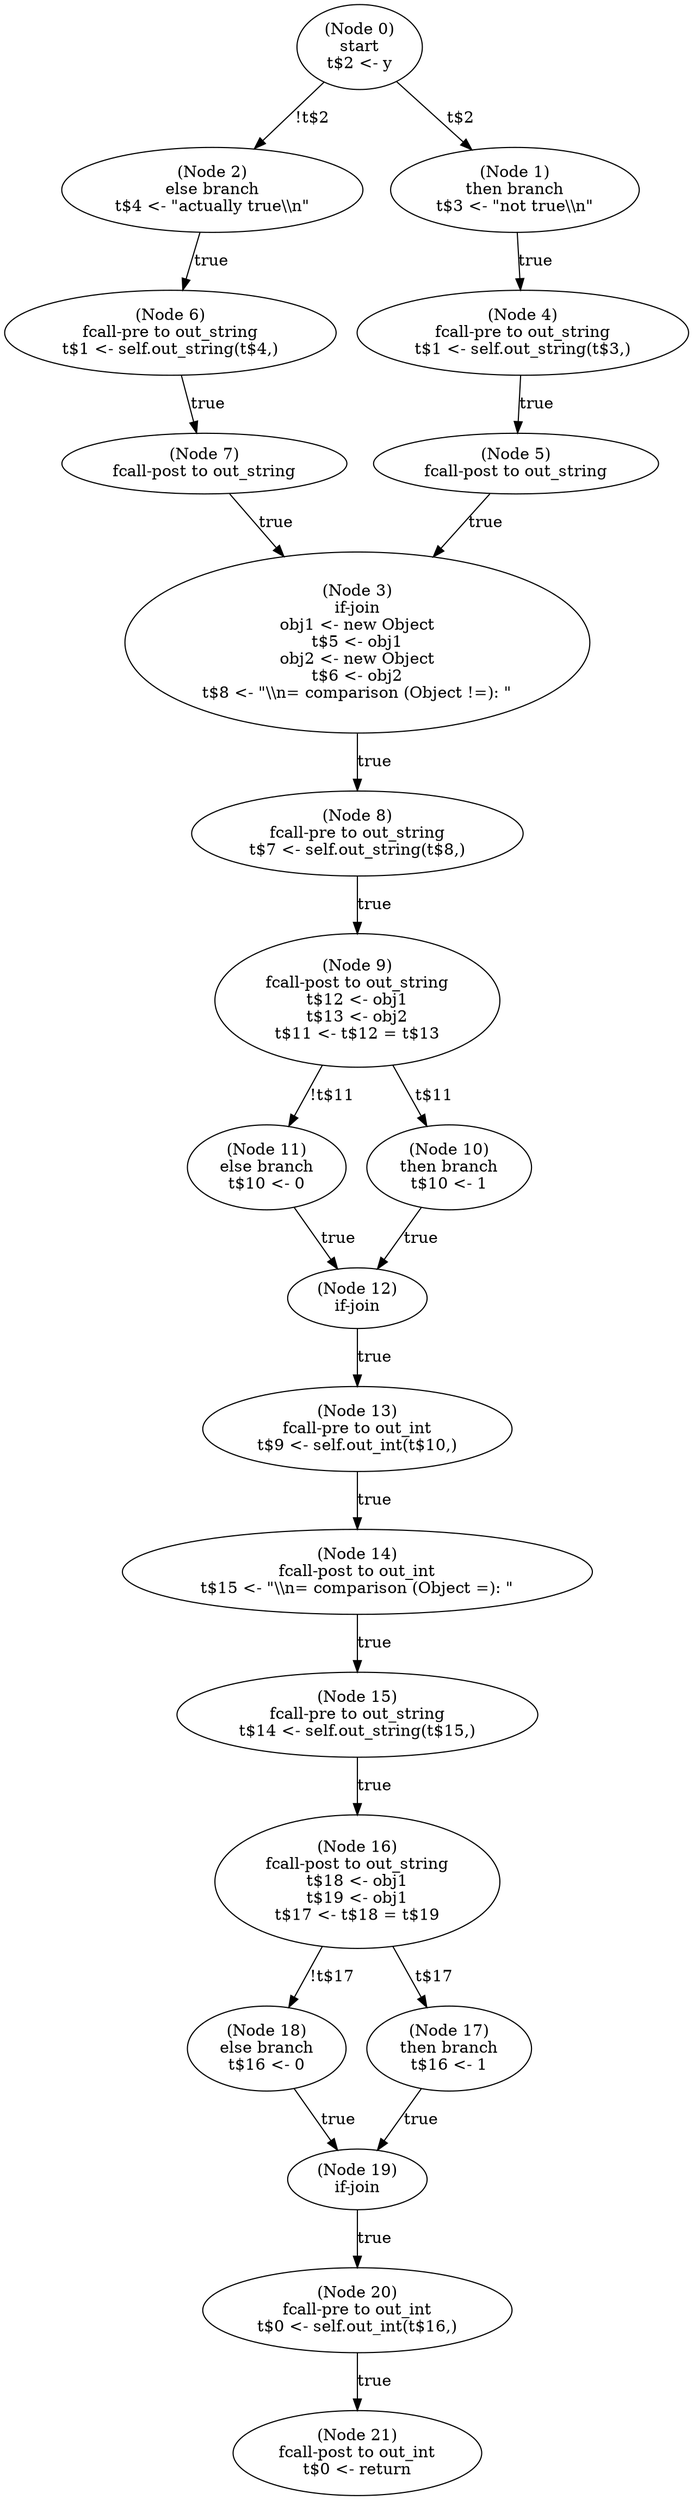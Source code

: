 digraph main_pre {
  n0 [label="(Node 0)\nstart\nt$2 <- y\n"];
 n0 -> n2 [label="!t$2"];
 n0 -> n1 [label="t$2"];
  n1 [label="(Node 1)\nthen branch\nt$3 <- \"not true\\\\n\"\n"];
 n1 -> n4 [label="true"];
  n2 [label="(Node 2)\nelse branch\nt$4 <- \"actually true\\\\n\"\n"];
 n2 -> n6 [label="true"];
  n3 [label="(Node 3)\nif-join\nobj1 <- new Object\nt$5 <- obj1\nobj2 <- new Object\nt$6 <- obj2\nt$8 <- \"\\\\n= comparison (Object !=): \"\n"];
 n3 -> n8 [label="true"];
  n4 [label="(Node 4)\nfcall-pre to out_string\nt$1 <- self.out_string(t$3,)\n"];
 n4 -> n5 [label="true"];
  n5 [label="(Node 5)\nfcall-post to out_string\n"];
 n5 -> n3 [label="true"];
  n6 [label="(Node 6)\nfcall-pre to out_string\nt$1 <- self.out_string(t$4,)\n"];
 n6 -> n7 [label="true"];
  n7 [label="(Node 7)\nfcall-post to out_string\n"];
 n7 -> n3 [label="true"];
  n8 [label="(Node 8)\nfcall-pre to out_string\nt$7 <- self.out_string(t$8,)\n"];
 n8 -> n9 [label="true"];
  n9 [label="(Node 9)\nfcall-post to out_string\nt$12 <- obj1\nt$13 <- obj2\nt$11 <- t$12 = t$13\n"];
 n9 -> n11 [label="!t$11"];
 n9 -> n10 [label="t$11"];
  n10 [label="(Node 10)\nthen branch\nt$10 <- 1\n"];
 n10 -> n12 [label="true"];
  n11 [label="(Node 11)\nelse branch\nt$10 <- 0\n"];
 n11 -> n12 [label="true"];
  n12 [label="(Node 12)\nif-join\n"];
 n12 -> n13 [label="true"];
  n13 [label="(Node 13)\nfcall-pre to out_int\nt$9 <- self.out_int(t$10,)\n"];
 n13 -> n14 [label="true"];
  n14 [label="(Node 14)\nfcall-post to out_int\nt$15 <- \"\\\\n= comparison (Object =): \"\n"];
 n14 -> n15 [label="true"];
  n15 [label="(Node 15)\nfcall-pre to out_string\nt$14 <- self.out_string(t$15,)\n"];
 n15 -> n16 [label="true"];
  n16 [label="(Node 16)\nfcall-post to out_string\nt$18 <- obj1\nt$19 <- obj1\nt$17 <- t$18 = t$19\n"];
 n16 -> n18 [label="!t$17"];
 n16 -> n17 [label="t$17"];
  n17 [label="(Node 17)\nthen branch\nt$16 <- 1\n"];
 n17 -> n19 [label="true"];
  n18 [label="(Node 18)\nelse branch\nt$16 <- 0\n"];
 n18 -> n19 [label="true"];
  n19 [label="(Node 19)\nif-join\n"];
 n19 -> n20 [label="true"];
  n20 [label="(Node 20)\nfcall-pre to out_int\nt$0 <- self.out_int(t$16,)\n"];
 n20 -> n21 [label="true"];
  n21 [label="(Node 21)\nfcall-post to out_int\nt$0 <- return\n"];
}
